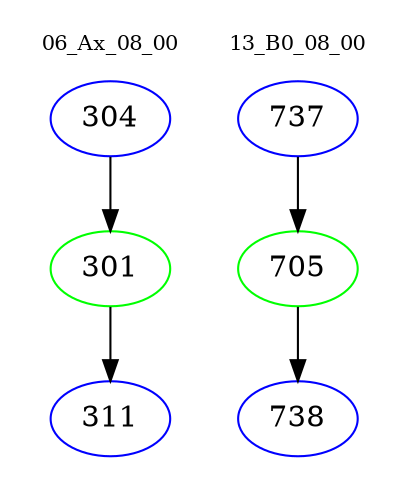 digraph{
subgraph cluster_0 {
color = white
label = "06_Ax_08_00";
fontsize=10;
T0_304 [label="304", color="blue"]
T0_304 -> T0_301 [color="black"]
T0_301 [label="301", color="green"]
T0_301 -> T0_311 [color="black"]
T0_311 [label="311", color="blue"]
}
subgraph cluster_1 {
color = white
label = "13_B0_08_00";
fontsize=10;
T1_737 [label="737", color="blue"]
T1_737 -> T1_705 [color="black"]
T1_705 [label="705", color="green"]
T1_705 -> T1_738 [color="black"]
T1_738 [label="738", color="blue"]
}
}
